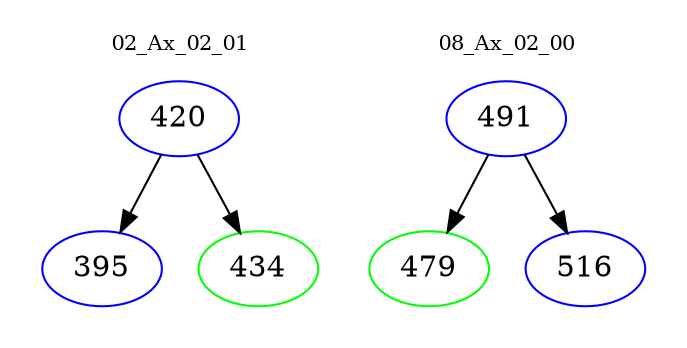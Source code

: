 digraph{
subgraph cluster_0 {
color = white
label = "02_Ax_02_01";
fontsize=10;
T0_420 [label="420", color="blue"]
T0_420 -> T0_395 [color="black"]
T0_395 [label="395", color="blue"]
T0_420 -> T0_434 [color="black"]
T0_434 [label="434", color="green"]
}
subgraph cluster_1 {
color = white
label = "08_Ax_02_00";
fontsize=10;
T1_491 [label="491", color="blue"]
T1_491 -> T1_479 [color="black"]
T1_479 [label="479", color="green"]
T1_491 -> T1_516 [color="black"]
T1_516 [label="516", color="blue"]
}
}

